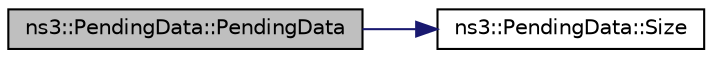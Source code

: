 digraph "ns3::PendingData::PendingData"
{
 // LATEX_PDF_SIZE
  edge [fontname="Helvetica",fontsize="10",labelfontname="Helvetica",labelfontsize="10"];
  node [fontname="Helvetica",fontsize="10",shape=record];
  rankdir="LR";
  Node1 [label="ns3::PendingData::PendingData",height=0.2,width=0.4,color="black", fillcolor="grey75", style="filled", fontcolor="black",tooltip="Copy constructor."];
  Node1 -> Node2 [color="midnightblue",fontsize="10",style="solid",fontname="Helvetica"];
  Node2 [label="ns3::PendingData::Size",height=0.2,width=0.4,color="black", fillcolor="white", style="filled",URL="$classns3_1_1_pending_data.html#a60cfa0d1388de6cf357e8b29bab7fab0",tooltip="Returns the size of the pending data."];
}
